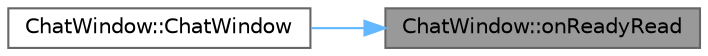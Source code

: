 digraph "ChatWindow::onReadyRead"
{
 // LATEX_PDF_SIZE
  bgcolor="transparent";
  edge [fontname=Helvetica,fontsize=10,labelfontname=Helvetica,labelfontsize=10];
  node [fontname=Helvetica,fontsize=10,shape=box,height=0.2,width=0.4];
  rankdir="RL";
  Node1 [id="Node000001",label="ChatWindow::onReadyRead",height=0.2,width=0.4,color="gray40", fillcolor="grey60", style="filled", fontcolor="black",tooltip="Слот для обработки данных, поступающих от сервера"];
  Node1 -> Node2 [id="edge1_Node000001_Node000002",dir="back",color="steelblue1",style="solid",tooltip=" "];
  Node2 [id="Node000002",label="ChatWindow::ChatWindow",height=0.2,width=0.4,color="grey40", fillcolor="white", style="filled",URL="$class_chat_window.html#a6954b03ed93f3f50f5c59897785fd158",tooltip="Конструктор класса ChatWindow."];
}
